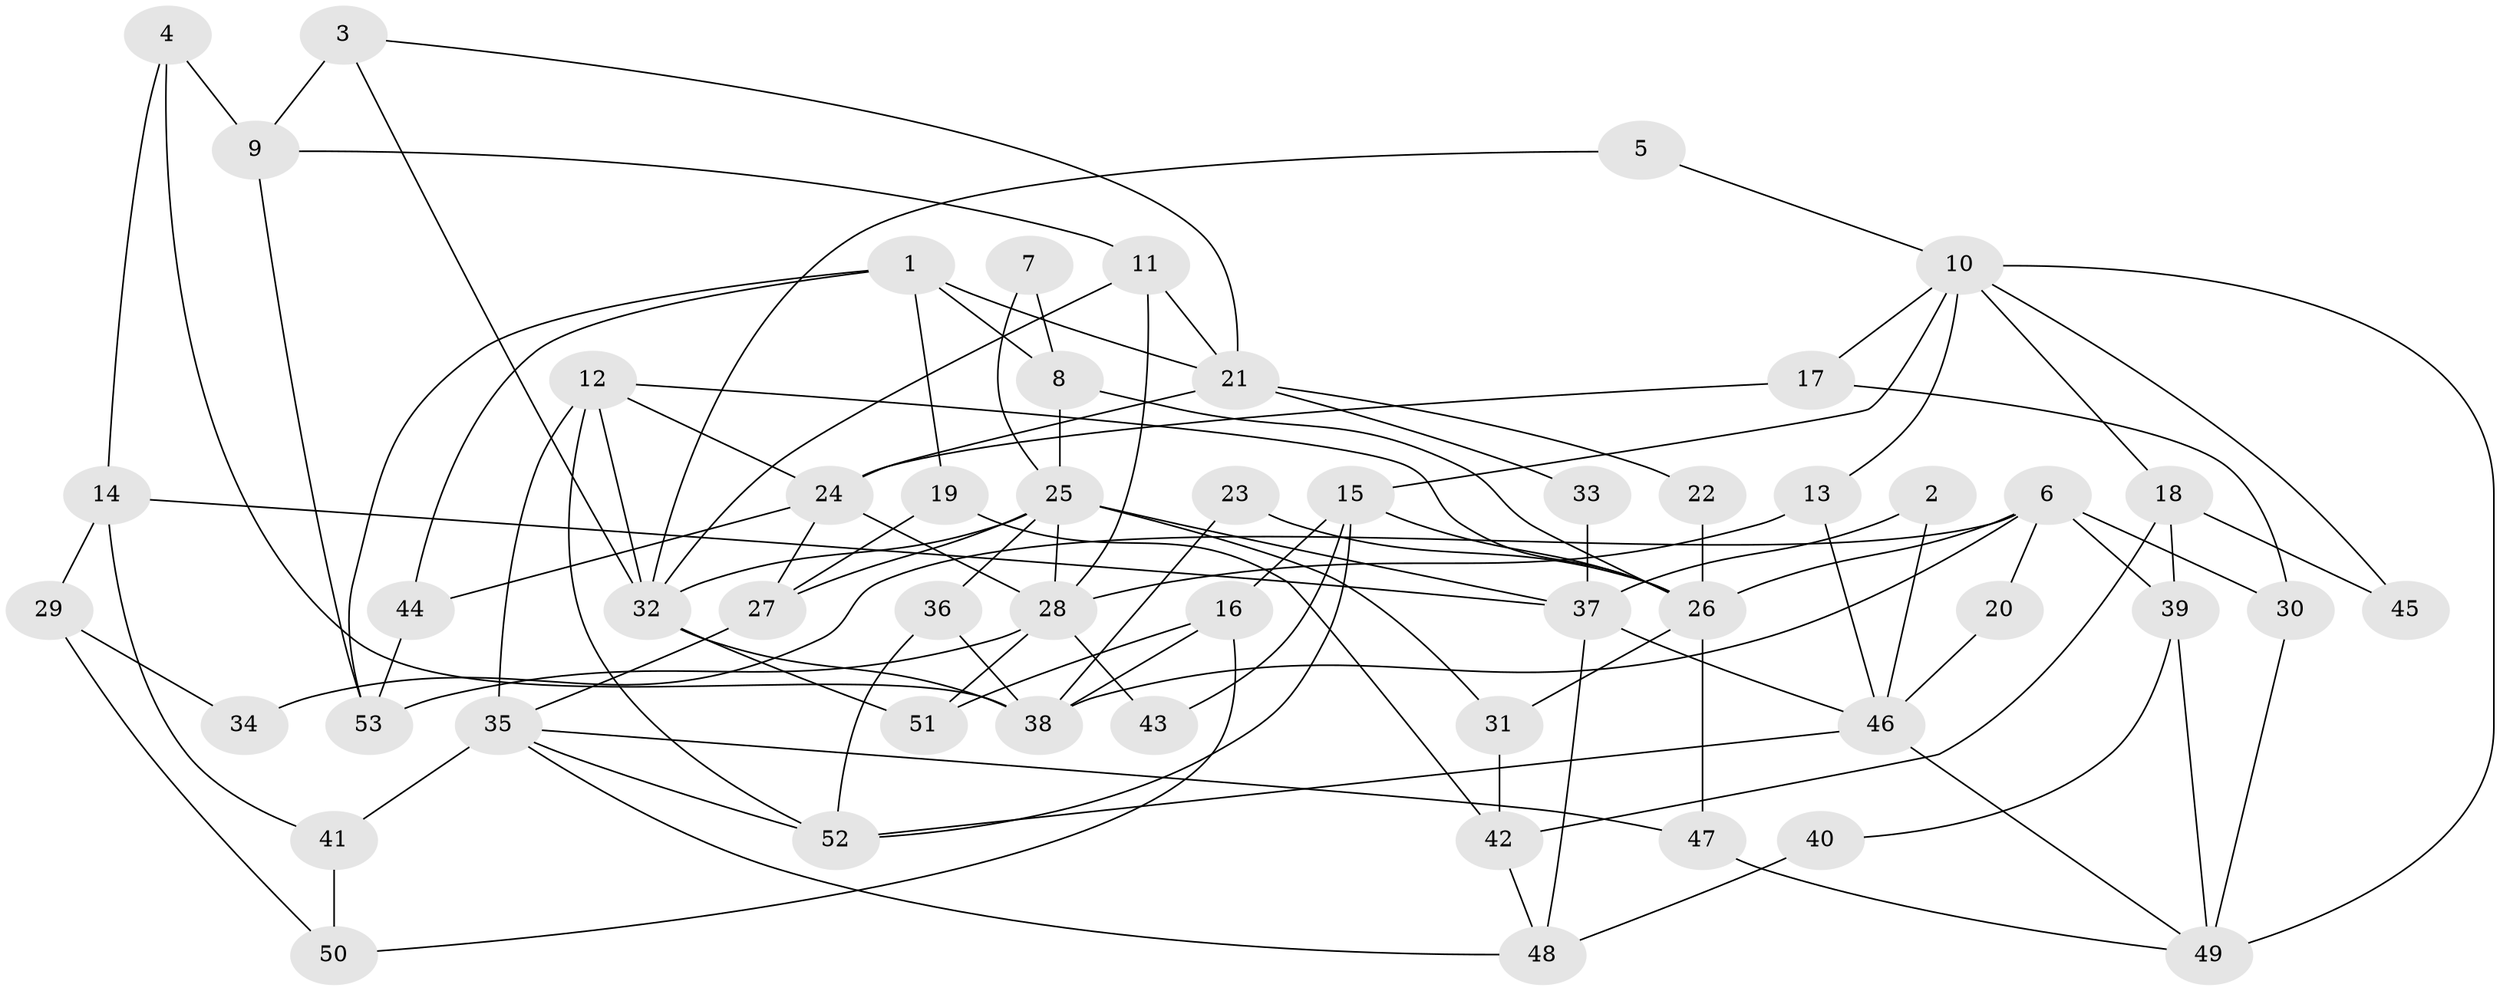 // coarse degree distribution, {4: 0.14285714285714285, 2: 0.2857142857142857, 3: 0.14285714285714285, 5: 0.09523809523809523, 7: 0.047619047619047616, 6: 0.19047619047619047, 10: 0.047619047619047616, 8: 0.047619047619047616}
// Generated by graph-tools (version 1.1) at 2025/53/03/04/25 21:53:09]
// undirected, 53 vertices, 106 edges
graph export_dot {
graph [start="1"]
  node [color=gray90,style=filled];
  1;
  2;
  3;
  4;
  5;
  6;
  7;
  8;
  9;
  10;
  11;
  12;
  13;
  14;
  15;
  16;
  17;
  18;
  19;
  20;
  21;
  22;
  23;
  24;
  25;
  26;
  27;
  28;
  29;
  30;
  31;
  32;
  33;
  34;
  35;
  36;
  37;
  38;
  39;
  40;
  41;
  42;
  43;
  44;
  45;
  46;
  47;
  48;
  49;
  50;
  51;
  52;
  53;
  1 -- 8;
  1 -- 53;
  1 -- 19;
  1 -- 21;
  1 -- 44;
  2 -- 37;
  2 -- 46;
  3 -- 32;
  3 -- 21;
  3 -- 9;
  4 -- 38;
  4 -- 9;
  4 -- 14;
  5 -- 10;
  5 -- 32;
  6 -- 38;
  6 -- 26;
  6 -- 20;
  6 -- 30;
  6 -- 34;
  6 -- 39;
  7 -- 8;
  7 -- 25;
  8 -- 26;
  8 -- 25;
  9 -- 53;
  9 -- 11;
  10 -- 15;
  10 -- 49;
  10 -- 13;
  10 -- 17;
  10 -- 18;
  10 -- 45;
  11 -- 28;
  11 -- 21;
  11 -- 32;
  12 -- 24;
  12 -- 35;
  12 -- 26;
  12 -- 32;
  12 -- 52;
  13 -- 46;
  13 -- 28;
  14 -- 37;
  14 -- 29;
  14 -- 41;
  15 -- 52;
  15 -- 16;
  15 -- 26;
  15 -- 43;
  16 -- 38;
  16 -- 51;
  16 -- 50;
  17 -- 24;
  17 -- 30;
  18 -- 42;
  18 -- 39;
  18 -- 45;
  19 -- 27;
  19 -- 42;
  20 -- 46;
  21 -- 22;
  21 -- 24;
  21 -- 33;
  22 -- 26;
  23 -- 38;
  23 -- 26;
  24 -- 28;
  24 -- 27;
  24 -- 44;
  25 -- 37;
  25 -- 32;
  25 -- 27;
  25 -- 28;
  25 -- 31;
  25 -- 36;
  26 -- 31;
  26 -- 47;
  27 -- 35;
  28 -- 43;
  28 -- 51;
  28 -- 53;
  29 -- 50;
  29 -- 34;
  30 -- 49;
  31 -- 42;
  32 -- 38;
  32 -- 51;
  33 -- 37;
  35 -- 47;
  35 -- 41;
  35 -- 48;
  35 -- 52;
  36 -- 52;
  36 -- 38;
  37 -- 46;
  37 -- 48;
  39 -- 40;
  39 -- 49;
  40 -- 48;
  41 -- 50;
  42 -- 48;
  44 -- 53;
  46 -- 49;
  46 -- 52;
  47 -- 49;
}
